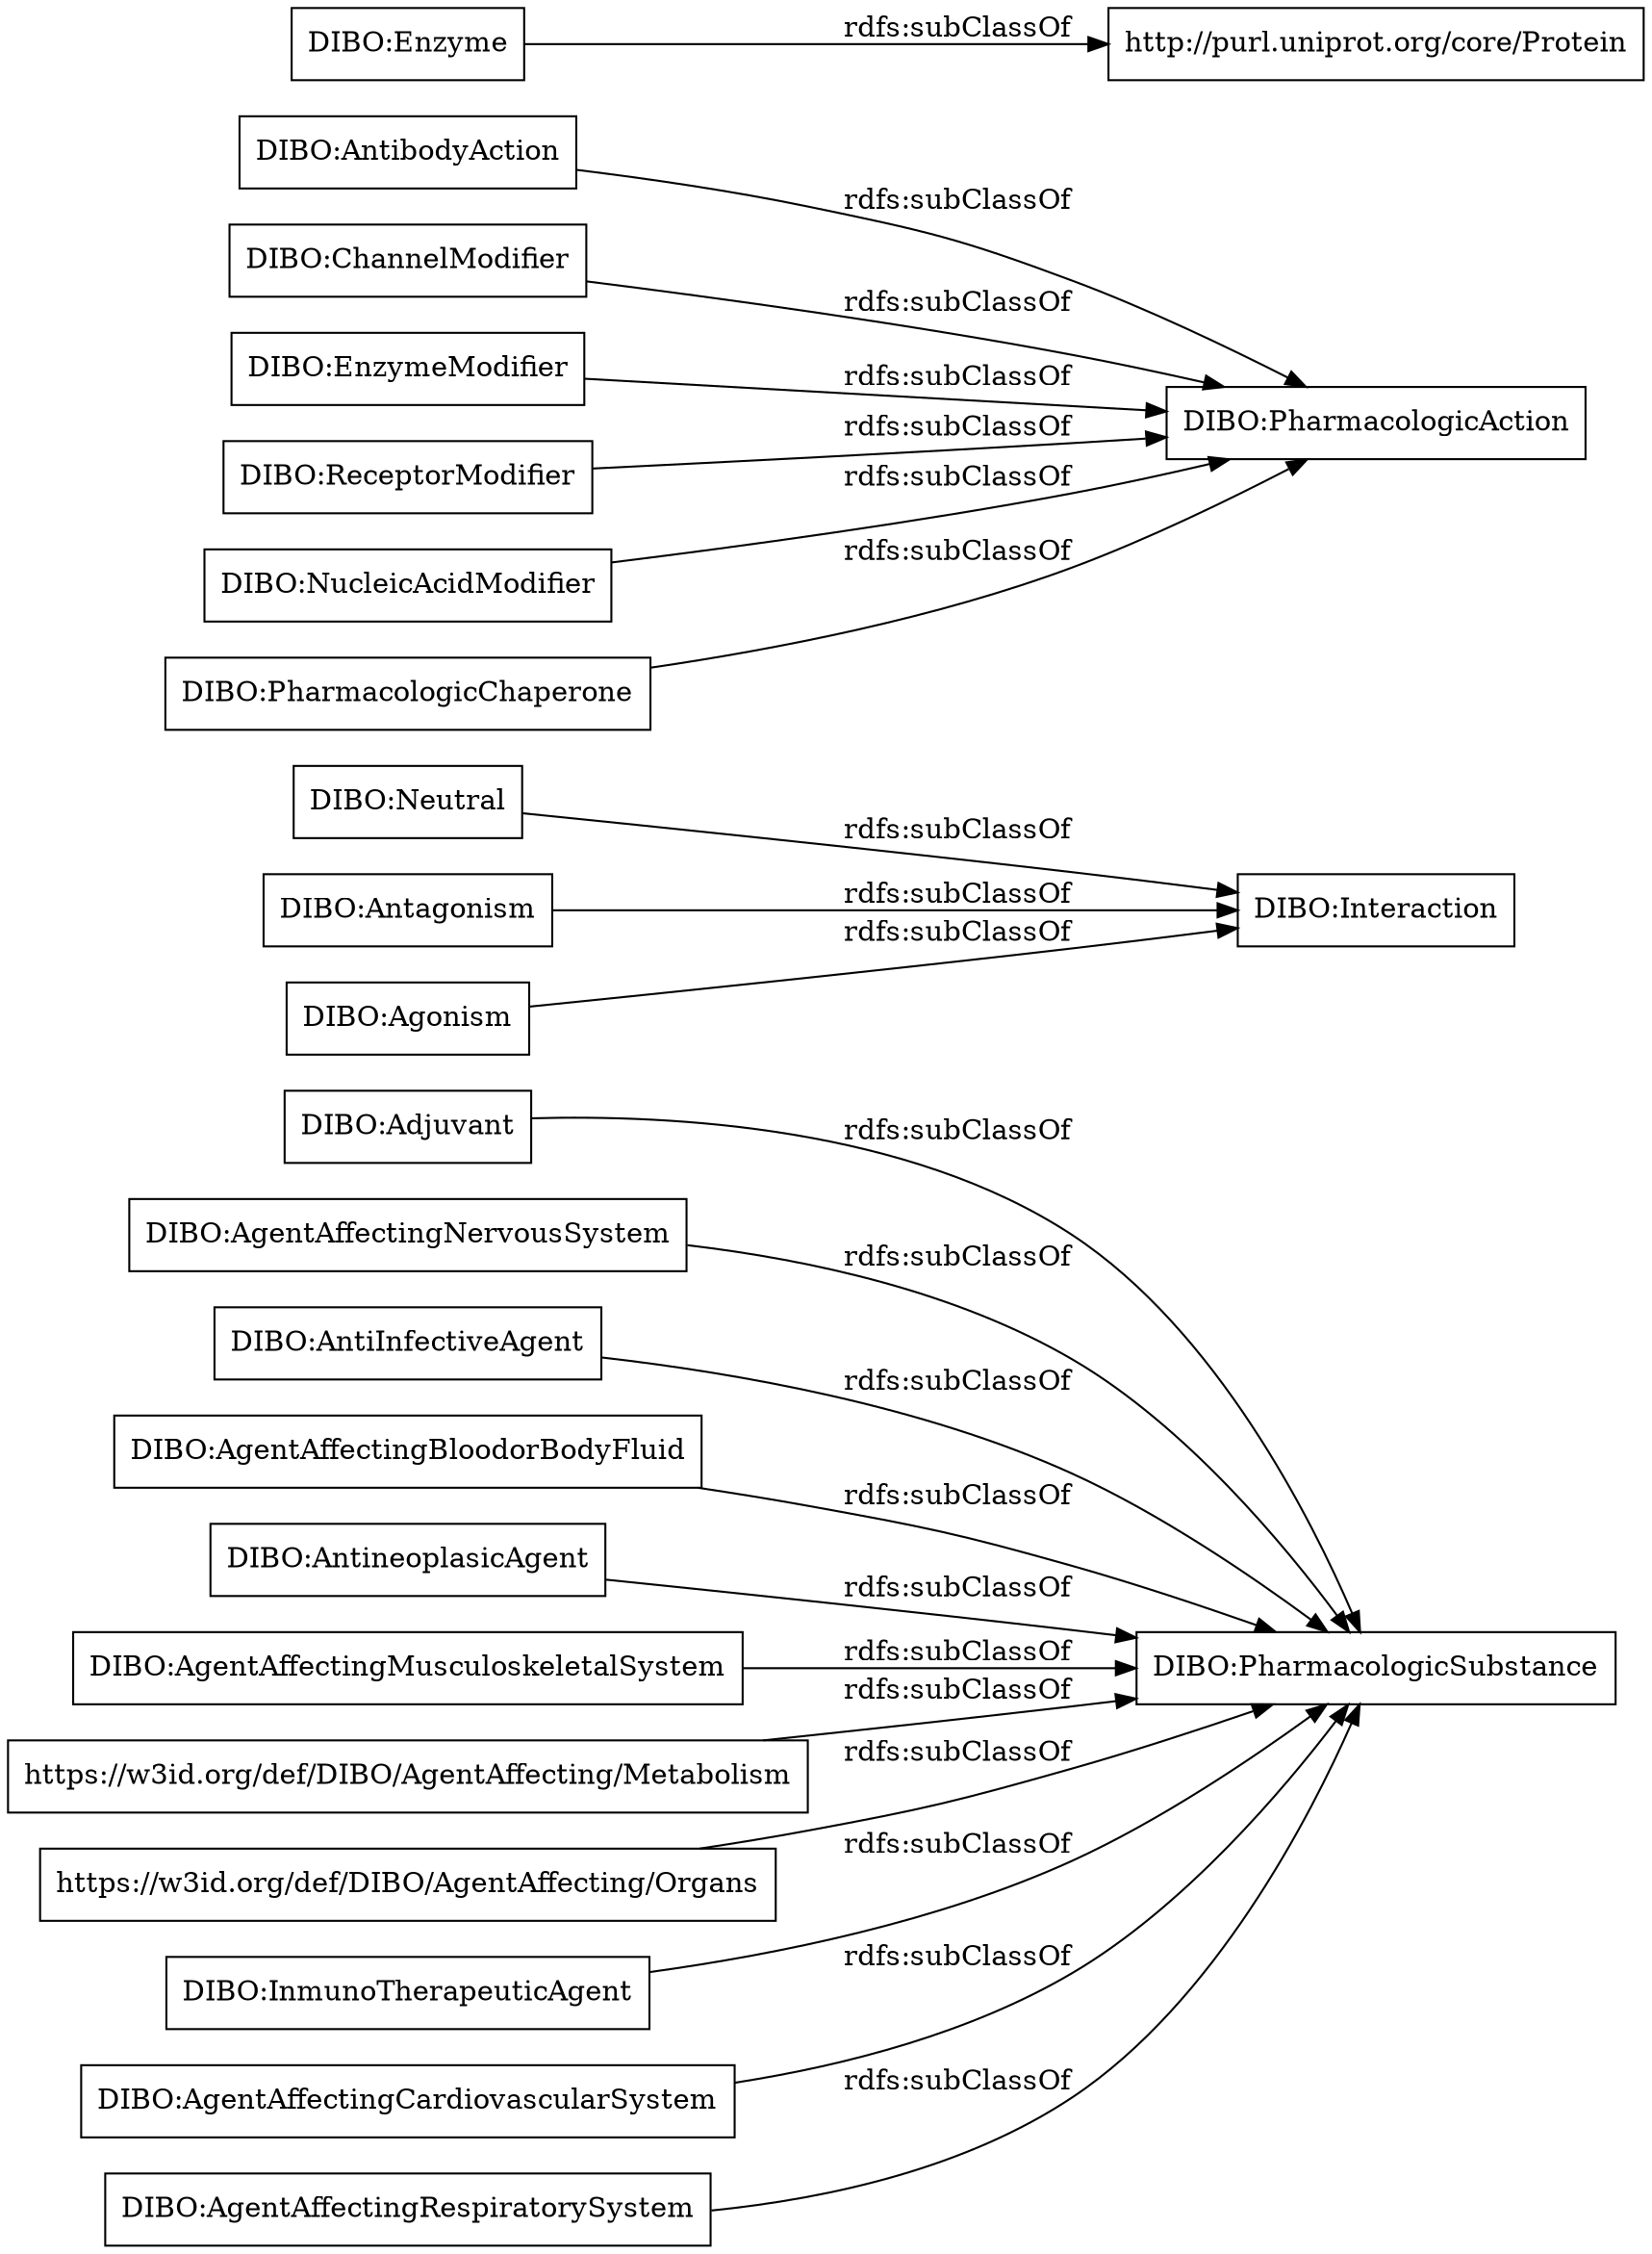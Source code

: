 digraph ar2dtool_diagram { 
rankdir=LR;
size="1000"
node [shape = rectangle, color="black"]; "DIBO:Adjuvant" "DIBO:AgentAffectingNervousSystem" "DIBO:AntiInfectiveAgent" "DIBO:AgentAffectingBloodorBodyFluid" "DIBO:Neutral" "DIBO:AntineoplasicAgent" "DIBO:PharmacologicSubstance" "DIBO:Antagonism" "DIBO:AgentAffectingMusculoskeletalSystem" "https://w3id.org/def/DIBO/AgentAffecting/Metabolism" "https://w3id.org/def/DIBO/AgentAffecting/Organs" "DIBO:PharmacologicAction" "DIBO:InmunoTherapeuticAgent" "DIBO:AntibodyAction" "DIBO:ChannelModifier" "DIBO:Interaction" "DIBO:Agonism" "DIBO:AgentAffectingCardiovascularSystem" "DIBO:Enzyme" "DIBO:EnzymeModifier" "http://purl.uniprot.org/core/Protein" "DIBO:ReceptorModifier" "DIBO:NucleicAcidModifier" "DIBO:PharmacologicChaperone" "DIBO:AgentAffectingRespiratorySystem" ; /*classes style*/
	"DIBO:AntibodyAction" -> "DIBO:PharmacologicAction" [ label = "rdfs:subClassOf" ];
	"DIBO:AntineoplasicAgent" -> "DIBO:PharmacologicSubstance" [ label = "rdfs:subClassOf" ];
	"DIBO:AgentAffectingCardiovascularSystem" -> "DIBO:PharmacologicSubstance" [ label = "rdfs:subClassOf" ];
	"DIBO:Agonism" -> "DIBO:Interaction" [ label = "rdfs:subClassOf" ];
	"DIBO:EnzymeModifier" -> "DIBO:PharmacologicAction" [ label = "rdfs:subClassOf" ];
	"DIBO:PharmacologicChaperone" -> "DIBO:PharmacologicAction" [ label = "rdfs:subClassOf" ];
	"DIBO:Adjuvant" -> "DIBO:PharmacologicSubstance" [ label = "rdfs:subClassOf" ];
	"DIBO:Antagonism" -> "DIBO:Interaction" [ label = "rdfs:subClassOf" ];
	"DIBO:InmunoTherapeuticAgent" -> "DIBO:PharmacologicSubstance" [ label = "rdfs:subClassOf" ];
	"DIBO:AgentAffectingBloodorBodyFluid" -> "DIBO:PharmacologicSubstance" [ label = "rdfs:subClassOf" ];
	"DIBO:ChannelModifier" -> "DIBO:PharmacologicAction" [ label = "rdfs:subClassOf" ];
	"DIBO:Enzyme" -> "http://purl.uniprot.org/core/Protein" [ label = "rdfs:subClassOf" ];
	"https://w3id.org/def/DIBO/AgentAffecting/Metabolism" -> "DIBO:PharmacologicSubstance" [ label = "rdfs:subClassOf" ];
	"DIBO:Neutral" -> "DIBO:Interaction" [ label = "rdfs:subClassOf" ];
	"https://w3id.org/def/DIBO/AgentAffecting/Organs" -> "DIBO:PharmacologicSubstance" [ label = "rdfs:subClassOf" ];
	"DIBO:AgentAffectingNervousSystem" -> "DIBO:PharmacologicSubstance" [ label = "rdfs:subClassOf" ];
	"DIBO:NucleicAcidModifier" -> "DIBO:PharmacologicAction" [ label = "rdfs:subClassOf" ];
	"DIBO:AntiInfectiveAgent" -> "DIBO:PharmacologicSubstance" [ label = "rdfs:subClassOf" ];
	"DIBO:AgentAffectingRespiratorySystem" -> "DIBO:PharmacologicSubstance" [ label = "rdfs:subClassOf" ];
	"DIBO:ReceptorModifier" -> "DIBO:PharmacologicAction" [ label = "rdfs:subClassOf" ];
	"DIBO:AgentAffectingMusculoskeletalSystem" -> "DIBO:PharmacologicSubstance" [ label = "rdfs:subClassOf" ];

}

